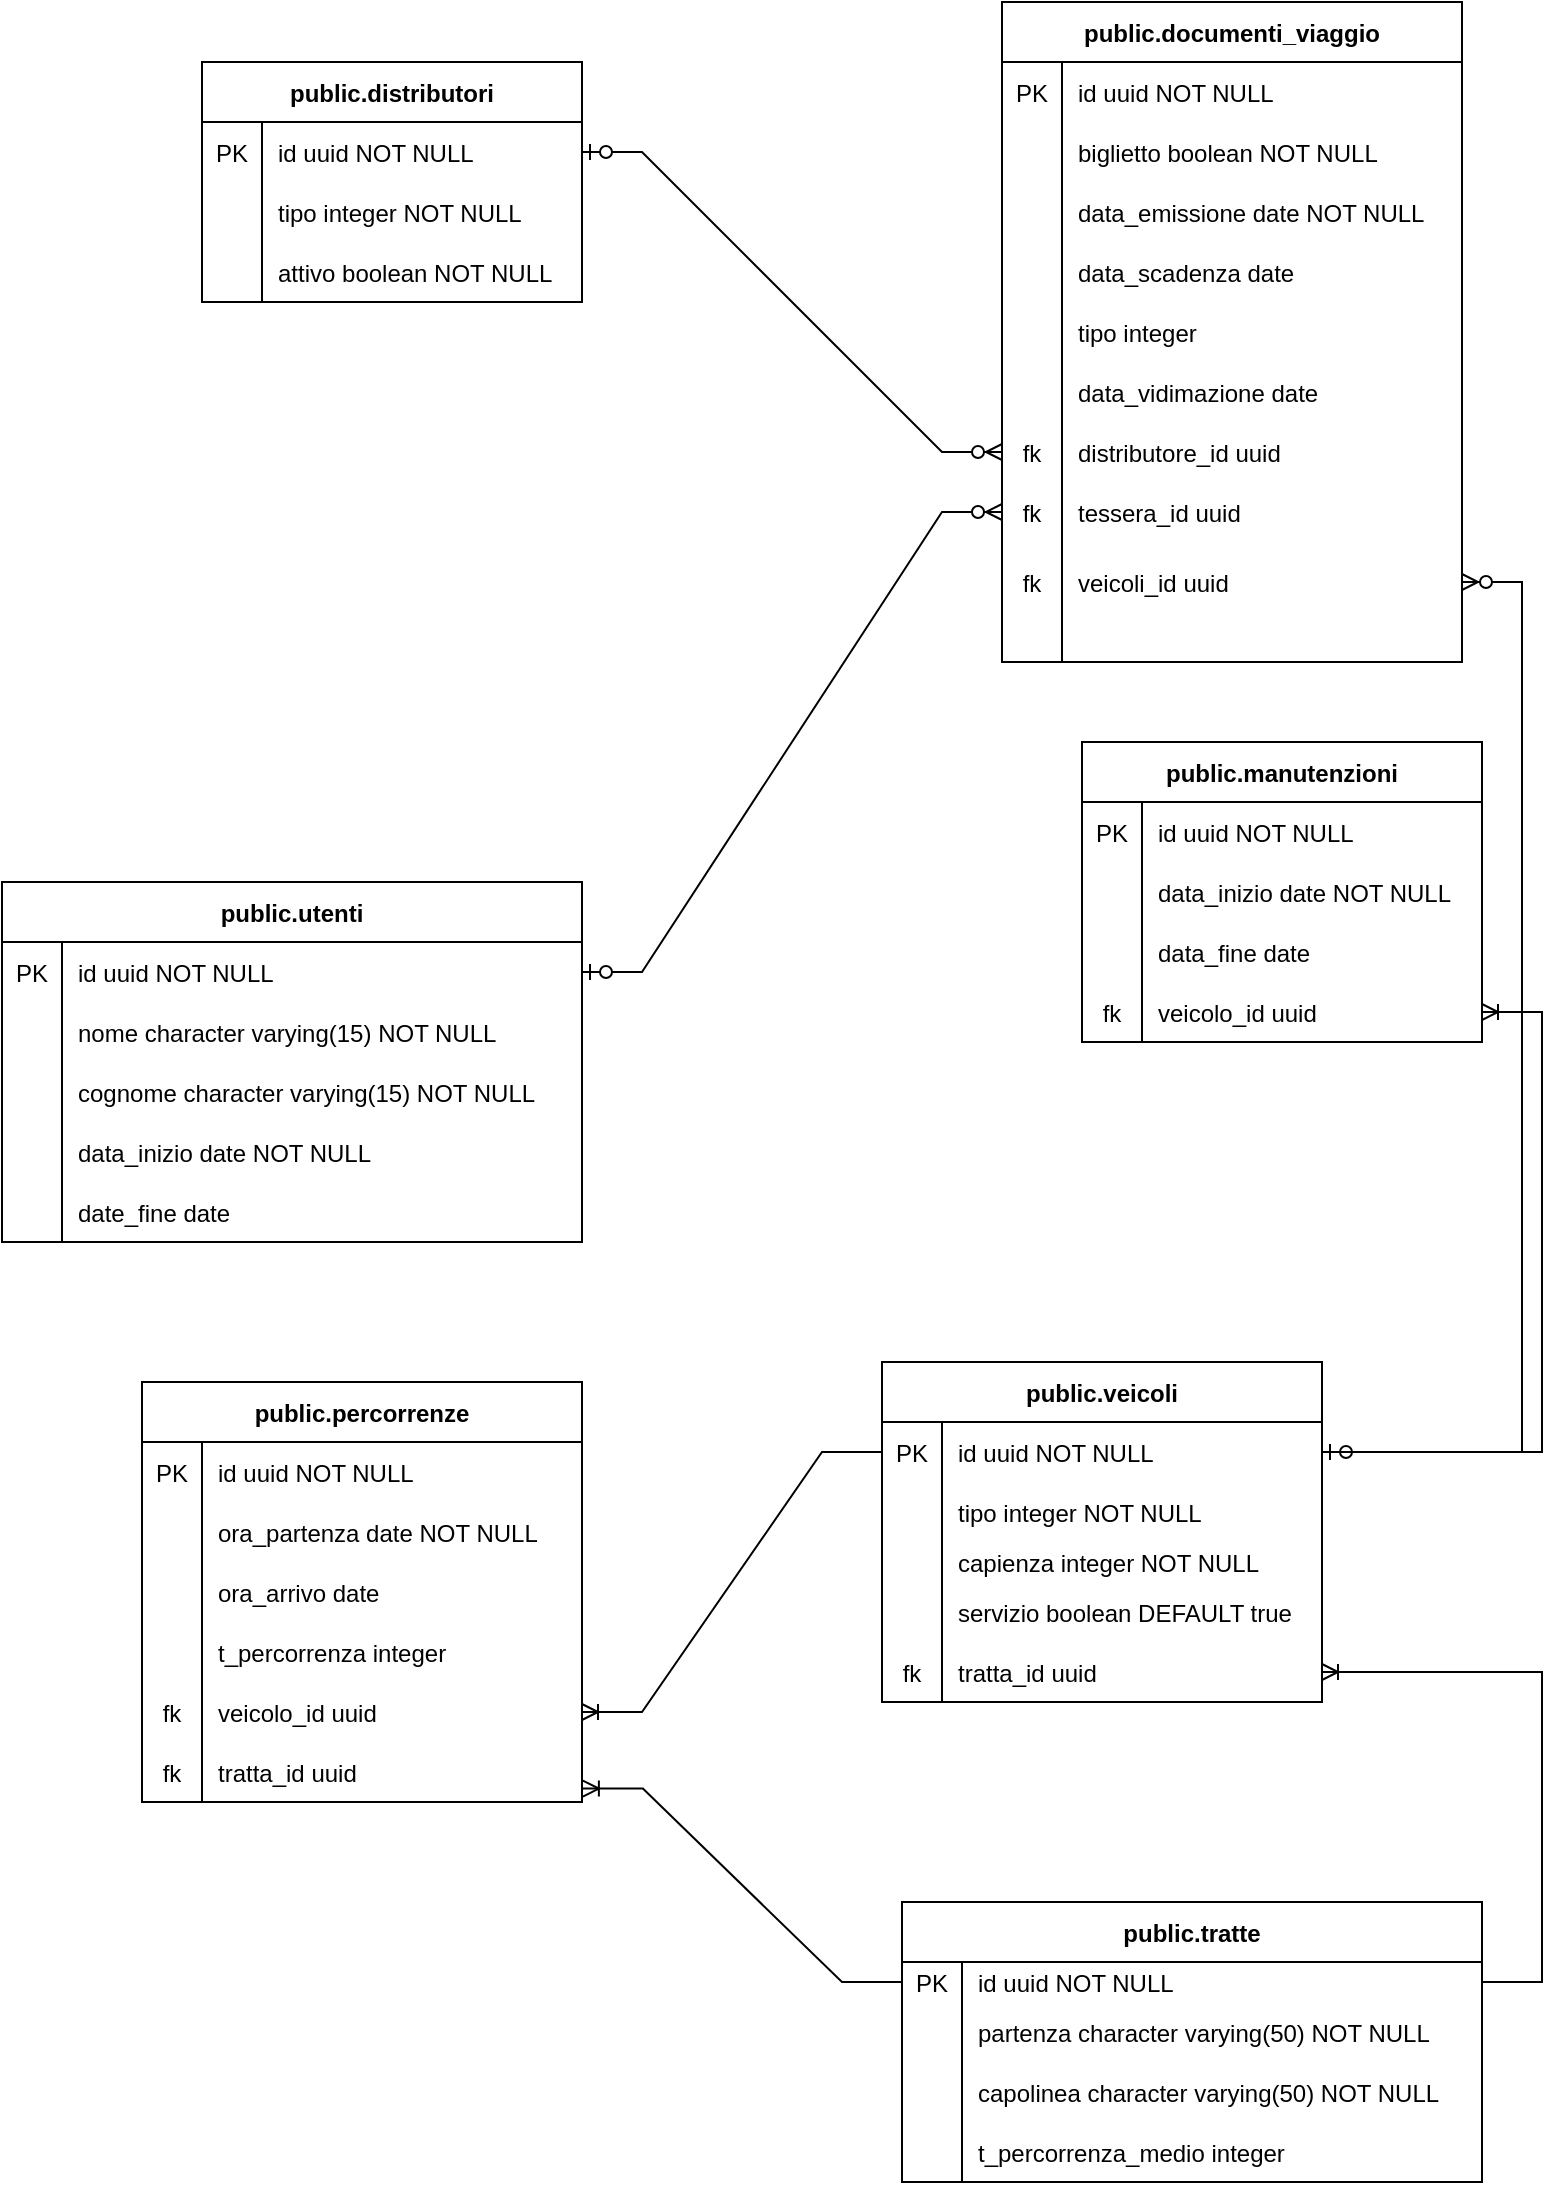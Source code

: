 <mxfile version="21.2.8" type="device">
  <diagram name="Page-1" id="JBYJhnWxyy9aFJ1WZDOu">
    <mxGraphModel dx="2320" dy="863" grid="1" gridSize="10" guides="1" tooltips="1" connect="1" arrows="1" fold="1" page="1" pageScale="1" pageWidth="827" pageHeight="1169" math="0" shadow="0">
      <root>
        <mxCell id="0" />
        <mxCell id="1" parent="0" />
        <mxCell id="Jxn9UHSikNaQUGG8IKJa-1" value="public.distributori" style="shape=table;startSize=30;container=1;collapsible=1;childLayout=tableLayout;fixedRows=1;rowLines=0;fontStyle=1;align=center;resizeLast=1;" parent="1" vertex="1">
          <mxGeometry x="-710" y="50" width="190" height="120" as="geometry" />
        </mxCell>
        <mxCell id="Jxn9UHSikNaQUGG8IKJa-2" value="" style="shape=tableRow;horizontal=0;startSize=0;swimlaneHead=0;swimlaneBody=0;fillColor=none;collapsible=0;dropTarget=0;points=[[0,0.5],[1,0.5]];portConstraint=eastwest;strokeColor=inherit;top=0;left=0;right=0;bottom=0;" parent="Jxn9UHSikNaQUGG8IKJa-1" vertex="1">
          <mxGeometry y="30" width="190" height="30" as="geometry" />
        </mxCell>
        <mxCell id="Jxn9UHSikNaQUGG8IKJa-3" value="PK" style="shape=partialRectangle;overflow=hidden;connectable=0;fillColor=none;strokeColor=inherit;top=0;left=0;bottom=0;right=0;" parent="Jxn9UHSikNaQUGG8IKJa-2" vertex="1">
          <mxGeometry width="30" height="30" as="geometry">
            <mxRectangle width="30" height="30" as="alternateBounds" />
          </mxGeometry>
        </mxCell>
        <mxCell id="Jxn9UHSikNaQUGG8IKJa-4" value="id uuid NOT NULL" style="shape=partialRectangle;overflow=hidden;connectable=0;fillColor=none;align=left;strokeColor=inherit;top=0;left=0;bottom=0;right=0;spacingLeft=6;" parent="Jxn9UHSikNaQUGG8IKJa-2" vertex="1">
          <mxGeometry x="30" width="160" height="30" as="geometry">
            <mxRectangle width="160" height="30" as="alternateBounds" />
          </mxGeometry>
        </mxCell>
        <mxCell id="Jxn9UHSikNaQUGG8IKJa-5" value="" style="shape=tableRow;horizontal=0;startSize=0;swimlaneHead=0;swimlaneBody=0;fillColor=none;collapsible=0;dropTarget=0;points=[[0,0.5],[1,0.5]];portConstraint=eastwest;strokeColor=inherit;top=0;left=0;right=0;bottom=0;" parent="Jxn9UHSikNaQUGG8IKJa-1" vertex="1">
          <mxGeometry y="60" width="190" height="30" as="geometry" />
        </mxCell>
        <mxCell id="Jxn9UHSikNaQUGG8IKJa-6" value="" style="shape=partialRectangle;overflow=hidden;connectable=0;fillColor=none;strokeColor=inherit;top=0;left=0;bottom=0;right=0;" parent="Jxn9UHSikNaQUGG8IKJa-5" vertex="1">
          <mxGeometry width="30" height="30" as="geometry">
            <mxRectangle width="30" height="30" as="alternateBounds" />
          </mxGeometry>
        </mxCell>
        <mxCell id="Jxn9UHSikNaQUGG8IKJa-7" value="tipo integer NOT NULL" style="shape=partialRectangle;overflow=hidden;connectable=0;fillColor=none;align=left;strokeColor=inherit;top=0;left=0;bottom=0;right=0;spacingLeft=6;" parent="Jxn9UHSikNaQUGG8IKJa-5" vertex="1">
          <mxGeometry x="30" width="160" height="30" as="geometry">
            <mxRectangle width="160" height="30" as="alternateBounds" />
          </mxGeometry>
        </mxCell>
        <mxCell id="Jxn9UHSikNaQUGG8IKJa-8" value="" style="shape=tableRow;horizontal=0;startSize=0;swimlaneHead=0;swimlaneBody=0;fillColor=none;collapsible=0;dropTarget=0;points=[[0,0.5],[1,0.5]];portConstraint=eastwest;strokeColor=inherit;top=0;left=0;right=0;bottom=0;" parent="Jxn9UHSikNaQUGG8IKJa-1" vertex="1">
          <mxGeometry y="90" width="190" height="30" as="geometry" />
        </mxCell>
        <mxCell id="Jxn9UHSikNaQUGG8IKJa-9" value="" style="shape=partialRectangle;overflow=hidden;connectable=0;fillColor=none;strokeColor=inherit;top=0;left=0;bottom=0;right=0;" parent="Jxn9UHSikNaQUGG8IKJa-8" vertex="1">
          <mxGeometry width="30" height="30" as="geometry">
            <mxRectangle width="30" height="30" as="alternateBounds" />
          </mxGeometry>
        </mxCell>
        <mxCell id="Jxn9UHSikNaQUGG8IKJa-10" value="attivo boolean NOT NULL" style="shape=partialRectangle;overflow=hidden;connectable=0;fillColor=none;align=left;strokeColor=inherit;top=0;left=0;bottom=0;right=0;spacingLeft=6;" parent="Jxn9UHSikNaQUGG8IKJa-8" vertex="1">
          <mxGeometry x="30" width="160" height="30" as="geometry">
            <mxRectangle width="160" height="30" as="alternateBounds" />
          </mxGeometry>
        </mxCell>
        <mxCell id="Jxn9UHSikNaQUGG8IKJa-11" value="public.documenti_viaggio" style="shape=table;startSize=30;container=1;collapsible=1;childLayout=tableLayout;fixedRows=1;rowLines=0;fontStyle=1;align=center;resizeLast=1;" parent="1" vertex="1">
          <mxGeometry x="-310" y="20" width="230" height="330" as="geometry" />
        </mxCell>
        <mxCell id="Jxn9UHSikNaQUGG8IKJa-12" value="" style="shape=tableRow;horizontal=0;startSize=0;swimlaneHead=0;swimlaneBody=0;fillColor=none;collapsible=0;dropTarget=0;points=[[0,0.5],[1,0.5]];portConstraint=eastwest;strokeColor=inherit;top=0;left=0;right=0;bottom=0;" parent="Jxn9UHSikNaQUGG8IKJa-11" vertex="1">
          <mxGeometry y="30" width="230" height="30" as="geometry" />
        </mxCell>
        <mxCell id="Jxn9UHSikNaQUGG8IKJa-13" value="PK" style="shape=partialRectangle;overflow=hidden;connectable=0;fillColor=none;strokeColor=inherit;top=0;left=0;bottom=0;right=0;" parent="Jxn9UHSikNaQUGG8IKJa-12" vertex="1">
          <mxGeometry width="30" height="30" as="geometry">
            <mxRectangle width="30" height="30" as="alternateBounds" />
          </mxGeometry>
        </mxCell>
        <mxCell id="Jxn9UHSikNaQUGG8IKJa-14" value="id uuid NOT NULL" style="shape=partialRectangle;overflow=hidden;connectable=0;fillColor=none;align=left;strokeColor=inherit;top=0;left=0;bottom=0;right=0;spacingLeft=6;" parent="Jxn9UHSikNaQUGG8IKJa-12" vertex="1">
          <mxGeometry x="30" width="200" height="30" as="geometry">
            <mxRectangle width="200" height="30" as="alternateBounds" />
          </mxGeometry>
        </mxCell>
        <mxCell id="Jxn9UHSikNaQUGG8IKJa-15" value="" style="shape=tableRow;horizontal=0;startSize=0;swimlaneHead=0;swimlaneBody=0;fillColor=none;collapsible=0;dropTarget=0;points=[[0,0.5],[1,0.5]];portConstraint=eastwest;strokeColor=inherit;top=0;left=0;right=0;bottom=0;" parent="Jxn9UHSikNaQUGG8IKJa-11" vertex="1">
          <mxGeometry y="60" width="230" height="30" as="geometry" />
        </mxCell>
        <mxCell id="Jxn9UHSikNaQUGG8IKJa-16" value="" style="shape=partialRectangle;overflow=hidden;connectable=0;fillColor=none;strokeColor=inherit;top=0;left=0;bottom=0;right=0;" parent="Jxn9UHSikNaQUGG8IKJa-15" vertex="1">
          <mxGeometry width="30" height="30" as="geometry">
            <mxRectangle width="30" height="30" as="alternateBounds" />
          </mxGeometry>
        </mxCell>
        <mxCell id="Jxn9UHSikNaQUGG8IKJa-17" value="biglietto boolean NOT NULL" style="shape=partialRectangle;overflow=hidden;connectable=0;fillColor=none;align=left;strokeColor=inherit;top=0;left=0;bottom=0;right=0;spacingLeft=6;" parent="Jxn9UHSikNaQUGG8IKJa-15" vertex="1">
          <mxGeometry x="30" width="200" height="30" as="geometry">
            <mxRectangle width="200" height="30" as="alternateBounds" />
          </mxGeometry>
        </mxCell>
        <mxCell id="Jxn9UHSikNaQUGG8IKJa-18" value="" style="shape=tableRow;horizontal=0;startSize=0;swimlaneHead=0;swimlaneBody=0;fillColor=none;collapsible=0;dropTarget=0;points=[[0,0.5],[1,0.5]];portConstraint=eastwest;strokeColor=inherit;top=0;left=0;right=0;bottom=0;" parent="Jxn9UHSikNaQUGG8IKJa-11" vertex="1">
          <mxGeometry y="90" width="230" height="30" as="geometry" />
        </mxCell>
        <mxCell id="Jxn9UHSikNaQUGG8IKJa-19" value="" style="shape=partialRectangle;overflow=hidden;connectable=0;fillColor=none;strokeColor=inherit;top=0;left=0;bottom=0;right=0;" parent="Jxn9UHSikNaQUGG8IKJa-18" vertex="1">
          <mxGeometry width="30" height="30" as="geometry">
            <mxRectangle width="30" height="30" as="alternateBounds" />
          </mxGeometry>
        </mxCell>
        <mxCell id="Jxn9UHSikNaQUGG8IKJa-20" value="data_emissione date NOT NULL" style="shape=partialRectangle;overflow=hidden;connectable=0;fillColor=none;align=left;strokeColor=inherit;top=0;left=0;bottom=0;right=0;spacingLeft=6;" parent="Jxn9UHSikNaQUGG8IKJa-18" vertex="1">
          <mxGeometry x="30" width="200" height="30" as="geometry">
            <mxRectangle width="200" height="30" as="alternateBounds" />
          </mxGeometry>
        </mxCell>
        <mxCell id="Jxn9UHSikNaQUGG8IKJa-21" value="" style="shape=tableRow;horizontal=0;startSize=0;swimlaneHead=0;swimlaneBody=0;fillColor=none;collapsible=0;dropTarget=0;points=[[0,0.5],[1,0.5]];portConstraint=eastwest;strokeColor=inherit;top=0;left=0;right=0;bottom=0;" parent="Jxn9UHSikNaQUGG8IKJa-11" vertex="1">
          <mxGeometry y="120" width="230" height="30" as="geometry" />
        </mxCell>
        <mxCell id="Jxn9UHSikNaQUGG8IKJa-22" value="" style="shape=partialRectangle;overflow=hidden;connectable=0;fillColor=none;strokeColor=inherit;top=0;left=0;bottom=0;right=0;" parent="Jxn9UHSikNaQUGG8IKJa-21" vertex="1">
          <mxGeometry width="30" height="30" as="geometry">
            <mxRectangle width="30" height="30" as="alternateBounds" />
          </mxGeometry>
        </mxCell>
        <mxCell id="Jxn9UHSikNaQUGG8IKJa-23" value="data_scadenza date" style="shape=partialRectangle;overflow=hidden;connectable=0;fillColor=none;align=left;strokeColor=inherit;top=0;left=0;bottom=0;right=0;spacingLeft=6;" parent="Jxn9UHSikNaQUGG8IKJa-21" vertex="1">
          <mxGeometry x="30" width="200" height="30" as="geometry">
            <mxRectangle width="200" height="30" as="alternateBounds" />
          </mxGeometry>
        </mxCell>
        <mxCell id="Jxn9UHSikNaQUGG8IKJa-24" value="" style="shape=tableRow;horizontal=0;startSize=0;swimlaneHead=0;swimlaneBody=0;fillColor=none;collapsible=0;dropTarget=0;points=[[0,0.5],[1,0.5]];portConstraint=eastwest;strokeColor=inherit;top=0;left=0;right=0;bottom=0;" parent="Jxn9UHSikNaQUGG8IKJa-11" vertex="1">
          <mxGeometry y="150" width="230" height="30" as="geometry" />
        </mxCell>
        <mxCell id="Jxn9UHSikNaQUGG8IKJa-25" value="" style="shape=partialRectangle;overflow=hidden;connectable=0;fillColor=none;strokeColor=inherit;top=0;left=0;bottom=0;right=0;" parent="Jxn9UHSikNaQUGG8IKJa-24" vertex="1">
          <mxGeometry width="30" height="30" as="geometry">
            <mxRectangle width="30" height="30" as="alternateBounds" />
          </mxGeometry>
        </mxCell>
        <mxCell id="Jxn9UHSikNaQUGG8IKJa-26" value="tipo integer" style="shape=partialRectangle;overflow=hidden;connectable=0;fillColor=none;align=left;strokeColor=inherit;top=0;left=0;bottom=0;right=0;spacingLeft=6;" parent="Jxn9UHSikNaQUGG8IKJa-24" vertex="1">
          <mxGeometry x="30" width="200" height="30" as="geometry">
            <mxRectangle width="200" height="30" as="alternateBounds" />
          </mxGeometry>
        </mxCell>
        <mxCell id="Jxn9UHSikNaQUGG8IKJa-27" value="" style="shape=tableRow;horizontal=0;startSize=0;swimlaneHead=0;swimlaneBody=0;fillColor=none;collapsible=0;dropTarget=0;points=[[0,0.5],[1,0.5]];portConstraint=eastwest;strokeColor=inherit;top=0;left=0;right=0;bottom=0;" parent="Jxn9UHSikNaQUGG8IKJa-11" vertex="1">
          <mxGeometry y="180" width="230" height="30" as="geometry" />
        </mxCell>
        <mxCell id="Jxn9UHSikNaQUGG8IKJa-28" value="" style="shape=partialRectangle;overflow=hidden;connectable=0;fillColor=none;strokeColor=inherit;top=0;left=0;bottom=0;right=0;" parent="Jxn9UHSikNaQUGG8IKJa-27" vertex="1">
          <mxGeometry width="30" height="30" as="geometry">
            <mxRectangle width="30" height="30" as="alternateBounds" />
          </mxGeometry>
        </mxCell>
        <mxCell id="Jxn9UHSikNaQUGG8IKJa-29" value="data_vidimazione date" style="shape=partialRectangle;overflow=hidden;connectable=0;fillColor=none;align=left;strokeColor=inherit;top=0;left=0;bottom=0;right=0;spacingLeft=6;" parent="Jxn9UHSikNaQUGG8IKJa-27" vertex="1">
          <mxGeometry x="30" width="200" height="30" as="geometry">
            <mxRectangle width="200" height="30" as="alternateBounds" />
          </mxGeometry>
        </mxCell>
        <mxCell id="Jxn9UHSikNaQUGG8IKJa-30" value="" style="shape=tableRow;horizontal=0;startSize=0;swimlaneHead=0;swimlaneBody=0;fillColor=none;collapsible=0;dropTarget=0;points=[[0,0.5],[1,0.5]];portConstraint=eastwest;strokeColor=inherit;top=0;left=0;right=0;bottom=0;" parent="Jxn9UHSikNaQUGG8IKJa-11" vertex="1">
          <mxGeometry y="210" width="230" height="30" as="geometry" />
        </mxCell>
        <mxCell id="Jxn9UHSikNaQUGG8IKJa-31" value="fk" style="shape=partialRectangle;overflow=hidden;connectable=0;fillColor=none;strokeColor=inherit;top=0;left=0;bottom=0;right=0;" parent="Jxn9UHSikNaQUGG8IKJa-30" vertex="1">
          <mxGeometry width="30" height="30" as="geometry">
            <mxRectangle width="30" height="30" as="alternateBounds" />
          </mxGeometry>
        </mxCell>
        <mxCell id="Jxn9UHSikNaQUGG8IKJa-32" value="distributore_id uuid" style="shape=partialRectangle;overflow=hidden;connectable=0;fillColor=none;align=left;strokeColor=inherit;top=0;left=0;bottom=0;right=0;spacingLeft=6;" parent="Jxn9UHSikNaQUGG8IKJa-30" vertex="1">
          <mxGeometry x="30" width="200" height="30" as="geometry">
            <mxRectangle width="200" height="30" as="alternateBounds" />
          </mxGeometry>
        </mxCell>
        <mxCell id="Jxn9UHSikNaQUGG8IKJa-33" value="" style="shape=tableRow;horizontal=0;startSize=0;swimlaneHead=0;swimlaneBody=0;fillColor=none;collapsible=0;dropTarget=0;points=[[0,0.5],[1,0.5]];portConstraint=eastwest;strokeColor=inherit;top=0;left=0;right=0;bottom=0;" parent="Jxn9UHSikNaQUGG8IKJa-11" vertex="1">
          <mxGeometry y="240" width="230" height="30" as="geometry" />
        </mxCell>
        <mxCell id="Jxn9UHSikNaQUGG8IKJa-34" value="fk" style="shape=partialRectangle;overflow=hidden;connectable=0;fillColor=none;strokeColor=inherit;top=0;left=0;bottom=0;right=0;" parent="Jxn9UHSikNaQUGG8IKJa-33" vertex="1">
          <mxGeometry width="30" height="30" as="geometry">
            <mxRectangle width="30" height="30" as="alternateBounds" />
          </mxGeometry>
        </mxCell>
        <mxCell id="Jxn9UHSikNaQUGG8IKJa-35" value="tessera_id uuid" style="shape=partialRectangle;overflow=hidden;connectable=0;fillColor=none;align=left;strokeColor=inherit;top=0;left=0;bottom=0;right=0;spacingLeft=6;" parent="Jxn9UHSikNaQUGG8IKJa-33" vertex="1">
          <mxGeometry x="30" width="200" height="30" as="geometry">
            <mxRectangle width="200" height="30" as="alternateBounds" />
          </mxGeometry>
        </mxCell>
        <mxCell id="ahz2b24PN76qWmU0A88M-2" value="" style="shape=tableRow;horizontal=0;startSize=0;swimlaneHead=0;swimlaneBody=0;fillColor=none;collapsible=0;dropTarget=0;points=[[0,0.5],[1,0.5]];portConstraint=eastwest;strokeColor=inherit;top=0;left=0;right=0;bottom=0;" parent="Jxn9UHSikNaQUGG8IKJa-11" vertex="1">
          <mxGeometry y="270" width="230" height="40" as="geometry" />
        </mxCell>
        <mxCell id="ahz2b24PN76qWmU0A88M-3" value="fk" style="shape=partialRectangle;overflow=hidden;connectable=0;fillColor=none;strokeColor=inherit;top=0;left=0;bottom=0;right=0;" parent="ahz2b24PN76qWmU0A88M-2" vertex="1">
          <mxGeometry width="30" height="40" as="geometry">
            <mxRectangle width="30" height="40" as="alternateBounds" />
          </mxGeometry>
        </mxCell>
        <mxCell id="ahz2b24PN76qWmU0A88M-4" value="veicoli_id uuid" style="shape=partialRectangle;overflow=hidden;connectable=0;fillColor=none;align=left;strokeColor=inherit;top=0;left=0;bottom=0;right=0;spacingLeft=6;" parent="ahz2b24PN76qWmU0A88M-2" vertex="1">
          <mxGeometry x="30" width="200" height="40" as="geometry">
            <mxRectangle width="200" height="40" as="alternateBounds" />
          </mxGeometry>
        </mxCell>
        <mxCell id="Jxn9UHSikNaQUGG8IKJa-36" value="" style="shape=tableRow;horizontal=0;startSize=0;swimlaneHead=0;swimlaneBody=0;fillColor=none;collapsible=0;dropTarget=0;points=[[0,0.5],[1,0.5]];portConstraint=eastwest;strokeColor=inherit;top=0;left=0;right=0;bottom=0;" parent="Jxn9UHSikNaQUGG8IKJa-11" vertex="1">
          <mxGeometry y="310" width="230" height="20" as="geometry" />
        </mxCell>
        <mxCell id="Jxn9UHSikNaQUGG8IKJa-37" value="" style="shape=partialRectangle;overflow=hidden;connectable=0;fillColor=none;strokeColor=inherit;top=0;left=0;bottom=0;right=0;" parent="Jxn9UHSikNaQUGG8IKJa-36" vertex="1">
          <mxGeometry width="30" height="20" as="geometry">
            <mxRectangle width="30" height="20" as="alternateBounds" />
          </mxGeometry>
        </mxCell>
        <mxCell id="Jxn9UHSikNaQUGG8IKJa-38" value="" style="shape=partialRectangle;overflow=hidden;connectable=0;fillColor=none;align=left;strokeColor=inherit;top=0;left=0;bottom=0;right=0;spacingLeft=6;" parent="Jxn9UHSikNaQUGG8IKJa-36" vertex="1">
          <mxGeometry x="30" width="200" height="20" as="geometry">
            <mxRectangle width="200" height="20" as="alternateBounds" />
          </mxGeometry>
        </mxCell>
        <mxCell id="Jxn9UHSikNaQUGG8IKJa-39" value="public.manutenzioni" style="shape=table;startSize=30;container=1;collapsible=1;childLayout=tableLayout;fixedRows=1;rowLines=0;fontStyle=1;align=center;resizeLast=1;" parent="1" vertex="1">
          <mxGeometry x="-270" y="390" width="200" height="150" as="geometry" />
        </mxCell>
        <mxCell id="Jxn9UHSikNaQUGG8IKJa-40" value="" style="shape=tableRow;horizontal=0;startSize=0;swimlaneHead=0;swimlaneBody=0;fillColor=none;collapsible=0;dropTarget=0;points=[[0,0.5],[1,0.5]];portConstraint=eastwest;strokeColor=inherit;top=0;left=0;right=0;bottom=0;" parent="Jxn9UHSikNaQUGG8IKJa-39" vertex="1">
          <mxGeometry y="30" width="200" height="30" as="geometry" />
        </mxCell>
        <mxCell id="Jxn9UHSikNaQUGG8IKJa-41" value="PK" style="shape=partialRectangle;overflow=hidden;connectable=0;fillColor=none;strokeColor=inherit;top=0;left=0;bottom=0;right=0;" parent="Jxn9UHSikNaQUGG8IKJa-40" vertex="1">
          <mxGeometry width="30" height="30" as="geometry">
            <mxRectangle width="30" height="30" as="alternateBounds" />
          </mxGeometry>
        </mxCell>
        <mxCell id="Jxn9UHSikNaQUGG8IKJa-42" value="id uuid NOT NULL" style="shape=partialRectangle;overflow=hidden;connectable=0;fillColor=none;align=left;strokeColor=inherit;top=0;left=0;bottom=0;right=0;spacingLeft=6;" parent="Jxn9UHSikNaQUGG8IKJa-40" vertex="1">
          <mxGeometry x="30" width="170" height="30" as="geometry">
            <mxRectangle width="170" height="30" as="alternateBounds" />
          </mxGeometry>
        </mxCell>
        <mxCell id="Jxn9UHSikNaQUGG8IKJa-43" value="" style="shape=tableRow;horizontal=0;startSize=0;swimlaneHead=0;swimlaneBody=0;fillColor=none;collapsible=0;dropTarget=0;points=[[0,0.5],[1,0.5]];portConstraint=eastwest;strokeColor=inherit;top=0;left=0;right=0;bottom=0;" parent="Jxn9UHSikNaQUGG8IKJa-39" vertex="1">
          <mxGeometry y="60" width="200" height="30" as="geometry" />
        </mxCell>
        <mxCell id="Jxn9UHSikNaQUGG8IKJa-44" value="" style="shape=partialRectangle;overflow=hidden;connectable=0;fillColor=none;strokeColor=inherit;top=0;left=0;bottom=0;right=0;" parent="Jxn9UHSikNaQUGG8IKJa-43" vertex="1">
          <mxGeometry width="30" height="30" as="geometry">
            <mxRectangle width="30" height="30" as="alternateBounds" />
          </mxGeometry>
        </mxCell>
        <mxCell id="Jxn9UHSikNaQUGG8IKJa-45" value="data_inizio date NOT NULL" style="shape=partialRectangle;overflow=hidden;connectable=0;fillColor=none;align=left;strokeColor=inherit;top=0;left=0;bottom=0;right=0;spacingLeft=6;" parent="Jxn9UHSikNaQUGG8IKJa-43" vertex="1">
          <mxGeometry x="30" width="170" height="30" as="geometry">
            <mxRectangle width="170" height="30" as="alternateBounds" />
          </mxGeometry>
        </mxCell>
        <mxCell id="Jxn9UHSikNaQUGG8IKJa-46" value="" style="shape=tableRow;horizontal=0;startSize=0;swimlaneHead=0;swimlaneBody=0;fillColor=none;collapsible=0;dropTarget=0;points=[[0,0.5],[1,0.5]];portConstraint=eastwest;strokeColor=inherit;top=0;left=0;right=0;bottom=0;" parent="Jxn9UHSikNaQUGG8IKJa-39" vertex="1">
          <mxGeometry y="90" width="200" height="30" as="geometry" />
        </mxCell>
        <mxCell id="Jxn9UHSikNaQUGG8IKJa-47" value="" style="shape=partialRectangle;overflow=hidden;connectable=0;fillColor=none;strokeColor=inherit;top=0;left=0;bottom=0;right=0;" parent="Jxn9UHSikNaQUGG8IKJa-46" vertex="1">
          <mxGeometry width="30" height="30" as="geometry">
            <mxRectangle width="30" height="30" as="alternateBounds" />
          </mxGeometry>
        </mxCell>
        <mxCell id="Jxn9UHSikNaQUGG8IKJa-48" value="data_fine date" style="shape=partialRectangle;overflow=hidden;connectable=0;fillColor=none;align=left;strokeColor=inherit;top=0;left=0;bottom=0;right=0;spacingLeft=6;" parent="Jxn9UHSikNaQUGG8IKJa-46" vertex="1">
          <mxGeometry x="30" width="170" height="30" as="geometry">
            <mxRectangle width="170" height="30" as="alternateBounds" />
          </mxGeometry>
        </mxCell>
        <mxCell id="Jxn9UHSikNaQUGG8IKJa-49" value="" style="shape=tableRow;horizontal=0;startSize=0;swimlaneHead=0;swimlaneBody=0;fillColor=none;collapsible=0;dropTarget=0;points=[[0,0.5],[1,0.5]];portConstraint=eastwest;strokeColor=inherit;top=0;left=0;right=0;bottom=0;" parent="Jxn9UHSikNaQUGG8IKJa-39" vertex="1">
          <mxGeometry y="120" width="200" height="30" as="geometry" />
        </mxCell>
        <mxCell id="Jxn9UHSikNaQUGG8IKJa-50" value="fk" style="shape=partialRectangle;overflow=hidden;connectable=0;fillColor=none;strokeColor=inherit;top=0;left=0;bottom=0;right=0;" parent="Jxn9UHSikNaQUGG8IKJa-49" vertex="1">
          <mxGeometry width="30" height="30" as="geometry">
            <mxRectangle width="30" height="30" as="alternateBounds" />
          </mxGeometry>
        </mxCell>
        <mxCell id="Jxn9UHSikNaQUGG8IKJa-51" value="veicolo_id uuid" style="shape=partialRectangle;overflow=hidden;connectable=0;fillColor=none;align=left;strokeColor=inherit;top=0;left=0;bottom=0;right=0;spacingLeft=6;" parent="Jxn9UHSikNaQUGG8IKJa-49" vertex="1">
          <mxGeometry x="30" width="170" height="30" as="geometry">
            <mxRectangle width="170" height="30" as="alternateBounds" />
          </mxGeometry>
        </mxCell>
        <mxCell id="Jxn9UHSikNaQUGG8IKJa-52" value="public.percorrenze" style="shape=table;startSize=30;container=1;collapsible=1;childLayout=tableLayout;fixedRows=1;rowLines=0;fontStyle=1;align=center;resizeLast=1;" parent="1" vertex="1">
          <mxGeometry x="-740" y="710" width="220" height="210" as="geometry" />
        </mxCell>
        <mxCell id="Jxn9UHSikNaQUGG8IKJa-53" value="" style="shape=tableRow;horizontal=0;startSize=0;swimlaneHead=0;swimlaneBody=0;fillColor=none;collapsible=0;dropTarget=0;points=[[0,0.5],[1,0.5]];portConstraint=eastwest;strokeColor=inherit;top=0;left=0;right=0;bottom=0;" parent="Jxn9UHSikNaQUGG8IKJa-52" vertex="1">
          <mxGeometry y="30" width="220" height="30" as="geometry" />
        </mxCell>
        <mxCell id="Jxn9UHSikNaQUGG8IKJa-54" value="PK" style="shape=partialRectangle;overflow=hidden;connectable=0;fillColor=none;strokeColor=inherit;top=0;left=0;bottom=0;right=0;" parent="Jxn9UHSikNaQUGG8IKJa-53" vertex="1">
          <mxGeometry width="30" height="30" as="geometry">
            <mxRectangle width="30" height="30" as="alternateBounds" />
          </mxGeometry>
        </mxCell>
        <mxCell id="Jxn9UHSikNaQUGG8IKJa-55" value="id uuid NOT NULL" style="shape=partialRectangle;overflow=hidden;connectable=0;fillColor=none;align=left;strokeColor=inherit;top=0;left=0;bottom=0;right=0;spacingLeft=6;" parent="Jxn9UHSikNaQUGG8IKJa-53" vertex="1">
          <mxGeometry x="30" width="190" height="30" as="geometry">
            <mxRectangle width="190" height="30" as="alternateBounds" />
          </mxGeometry>
        </mxCell>
        <mxCell id="Jxn9UHSikNaQUGG8IKJa-56" value="" style="shape=tableRow;horizontal=0;startSize=0;swimlaneHead=0;swimlaneBody=0;fillColor=none;collapsible=0;dropTarget=0;points=[[0,0.5],[1,0.5]];portConstraint=eastwest;strokeColor=inherit;top=0;left=0;right=0;bottom=0;" parent="Jxn9UHSikNaQUGG8IKJa-52" vertex="1">
          <mxGeometry y="60" width="220" height="30" as="geometry" />
        </mxCell>
        <mxCell id="Jxn9UHSikNaQUGG8IKJa-57" value="" style="shape=partialRectangle;overflow=hidden;connectable=0;fillColor=none;strokeColor=inherit;top=0;left=0;bottom=0;right=0;" parent="Jxn9UHSikNaQUGG8IKJa-56" vertex="1">
          <mxGeometry width="30" height="30" as="geometry">
            <mxRectangle width="30" height="30" as="alternateBounds" />
          </mxGeometry>
        </mxCell>
        <mxCell id="Jxn9UHSikNaQUGG8IKJa-58" value="ora_partenza date NOT NULL" style="shape=partialRectangle;overflow=hidden;connectable=0;fillColor=none;align=left;strokeColor=inherit;top=0;left=0;bottom=0;right=0;spacingLeft=6;" parent="Jxn9UHSikNaQUGG8IKJa-56" vertex="1">
          <mxGeometry x="30" width="190" height="30" as="geometry">
            <mxRectangle width="190" height="30" as="alternateBounds" />
          </mxGeometry>
        </mxCell>
        <mxCell id="Jxn9UHSikNaQUGG8IKJa-59" value="" style="shape=tableRow;horizontal=0;startSize=0;swimlaneHead=0;swimlaneBody=0;fillColor=none;collapsible=0;dropTarget=0;points=[[0,0.5],[1,0.5]];portConstraint=eastwest;strokeColor=inherit;top=0;left=0;right=0;bottom=0;" parent="Jxn9UHSikNaQUGG8IKJa-52" vertex="1">
          <mxGeometry y="90" width="220" height="30" as="geometry" />
        </mxCell>
        <mxCell id="Jxn9UHSikNaQUGG8IKJa-60" value="" style="shape=partialRectangle;overflow=hidden;connectable=0;fillColor=none;strokeColor=inherit;top=0;left=0;bottom=0;right=0;" parent="Jxn9UHSikNaQUGG8IKJa-59" vertex="1">
          <mxGeometry width="30" height="30" as="geometry">
            <mxRectangle width="30" height="30" as="alternateBounds" />
          </mxGeometry>
        </mxCell>
        <mxCell id="Jxn9UHSikNaQUGG8IKJa-61" value="ora_arrivo date" style="shape=partialRectangle;overflow=hidden;connectable=0;fillColor=none;align=left;strokeColor=inherit;top=0;left=0;bottom=0;right=0;spacingLeft=6;" parent="Jxn9UHSikNaQUGG8IKJa-59" vertex="1">
          <mxGeometry x="30" width="190" height="30" as="geometry">
            <mxRectangle width="190" height="30" as="alternateBounds" />
          </mxGeometry>
        </mxCell>
        <mxCell id="Jxn9UHSikNaQUGG8IKJa-62" value="" style="shape=tableRow;horizontal=0;startSize=0;swimlaneHead=0;swimlaneBody=0;fillColor=none;collapsible=0;dropTarget=0;points=[[0,0.5],[1,0.5]];portConstraint=eastwest;strokeColor=inherit;top=0;left=0;right=0;bottom=0;" parent="Jxn9UHSikNaQUGG8IKJa-52" vertex="1">
          <mxGeometry y="120" width="220" height="30" as="geometry" />
        </mxCell>
        <mxCell id="Jxn9UHSikNaQUGG8IKJa-63" value="" style="shape=partialRectangle;overflow=hidden;connectable=0;fillColor=none;strokeColor=inherit;top=0;left=0;bottom=0;right=0;" parent="Jxn9UHSikNaQUGG8IKJa-62" vertex="1">
          <mxGeometry width="30" height="30" as="geometry">
            <mxRectangle width="30" height="30" as="alternateBounds" />
          </mxGeometry>
        </mxCell>
        <mxCell id="Jxn9UHSikNaQUGG8IKJa-64" value="t_percorrenza integer" style="shape=partialRectangle;overflow=hidden;connectable=0;fillColor=none;align=left;strokeColor=inherit;top=0;left=0;bottom=0;right=0;spacingLeft=6;" parent="Jxn9UHSikNaQUGG8IKJa-62" vertex="1">
          <mxGeometry x="30" width="190" height="30" as="geometry">
            <mxRectangle width="190" height="30" as="alternateBounds" />
          </mxGeometry>
        </mxCell>
        <mxCell id="Jxn9UHSikNaQUGG8IKJa-65" value="" style="shape=tableRow;horizontal=0;startSize=0;swimlaneHead=0;swimlaneBody=0;fillColor=none;collapsible=0;dropTarget=0;points=[[0,0.5],[1,0.5]];portConstraint=eastwest;strokeColor=inherit;top=0;left=0;right=0;bottom=0;" parent="Jxn9UHSikNaQUGG8IKJa-52" vertex="1">
          <mxGeometry y="150" width="220" height="30" as="geometry" />
        </mxCell>
        <mxCell id="Jxn9UHSikNaQUGG8IKJa-66" value="fk" style="shape=partialRectangle;overflow=hidden;connectable=0;fillColor=none;strokeColor=inherit;top=0;left=0;bottom=0;right=0;" parent="Jxn9UHSikNaQUGG8IKJa-65" vertex="1">
          <mxGeometry width="30" height="30" as="geometry">
            <mxRectangle width="30" height="30" as="alternateBounds" />
          </mxGeometry>
        </mxCell>
        <mxCell id="Jxn9UHSikNaQUGG8IKJa-67" value="veicolo_id uuid" style="shape=partialRectangle;overflow=hidden;connectable=0;fillColor=none;align=left;strokeColor=inherit;top=0;left=0;bottom=0;right=0;spacingLeft=6;" parent="Jxn9UHSikNaQUGG8IKJa-65" vertex="1">
          <mxGeometry x="30" width="190" height="30" as="geometry">
            <mxRectangle width="190" height="30" as="alternateBounds" />
          </mxGeometry>
        </mxCell>
        <mxCell id="Jxn9UHSikNaQUGG8IKJa-68" value="" style="shape=tableRow;horizontal=0;startSize=0;swimlaneHead=0;swimlaneBody=0;fillColor=none;collapsible=0;dropTarget=0;points=[[0,0.5],[1,0.5]];portConstraint=eastwest;strokeColor=inherit;top=0;left=0;right=0;bottom=0;" parent="Jxn9UHSikNaQUGG8IKJa-52" vertex="1">
          <mxGeometry y="180" width="220" height="30" as="geometry" />
        </mxCell>
        <mxCell id="Jxn9UHSikNaQUGG8IKJa-69" value="fk" style="shape=partialRectangle;overflow=hidden;connectable=0;fillColor=none;strokeColor=inherit;top=0;left=0;bottom=0;right=0;" parent="Jxn9UHSikNaQUGG8IKJa-68" vertex="1">
          <mxGeometry width="30" height="30" as="geometry">
            <mxRectangle width="30" height="30" as="alternateBounds" />
          </mxGeometry>
        </mxCell>
        <mxCell id="Jxn9UHSikNaQUGG8IKJa-70" value="tratta_id uuid" style="shape=partialRectangle;overflow=hidden;connectable=0;fillColor=none;align=left;strokeColor=inherit;top=0;left=0;bottom=0;right=0;spacingLeft=6;" parent="Jxn9UHSikNaQUGG8IKJa-68" vertex="1">
          <mxGeometry x="30" width="190" height="30" as="geometry">
            <mxRectangle width="190" height="30" as="alternateBounds" />
          </mxGeometry>
        </mxCell>
        <mxCell id="Jxn9UHSikNaQUGG8IKJa-71" value="public.tratte" style="shape=table;startSize=30;container=1;collapsible=1;childLayout=tableLayout;fixedRows=1;rowLines=0;fontStyle=1;align=center;resizeLast=1;" parent="1" vertex="1">
          <mxGeometry x="-360" y="970" width="290" height="140" as="geometry" />
        </mxCell>
        <mxCell id="Jxn9UHSikNaQUGG8IKJa-72" value="" style="shape=tableRow;horizontal=0;startSize=0;swimlaneHead=0;swimlaneBody=0;fillColor=none;collapsible=0;dropTarget=0;points=[[0,0.5],[1,0.5]];portConstraint=eastwest;strokeColor=inherit;top=0;left=0;right=0;bottom=0;" parent="Jxn9UHSikNaQUGG8IKJa-71" vertex="1">
          <mxGeometry y="30" width="290" height="20" as="geometry" />
        </mxCell>
        <mxCell id="Jxn9UHSikNaQUGG8IKJa-73" value="PK" style="shape=partialRectangle;overflow=hidden;connectable=0;fillColor=none;strokeColor=inherit;top=0;left=0;bottom=0;right=0;" parent="Jxn9UHSikNaQUGG8IKJa-72" vertex="1">
          <mxGeometry width="30" height="20" as="geometry">
            <mxRectangle width="30" height="20" as="alternateBounds" />
          </mxGeometry>
        </mxCell>
        <mxCell id="Jxn9UHSikNaQUGG8IKJa-74" value="id uuid NOT NULL" style="shape=partialRectangle;overflow=hidden;connectable=0;fillColor=none;align=left;strokeColor=inherit;top=0;left=0;bottom=0;right=0;spacingLeft=6;" parent="Jxn9UHSikNaQUGG8IKJa-72" vertex="1">
          <mxGeometry x="30" width="260" height="20" as="geometry">
            <mxRectangle width="260" height="20" as="alternateBounds" />
          </mxGeometry>
        </mxCell>
        <mxCell id="Jxn9UHSikNaQUGG8IKJa-75" value="" style="shape=tableRow;horizontal=0;startSize=0;swimlaneHead=0;swimlaneBody=0;fillColor=none;collapsible=0;dropTarget=0;points=[[0,0.5],[1,0.5]];portConstraint=eastwest;strokeColor=inherit;top=0;left=0;right=0;bottom=0;" parent="Jxn9UHSikNaQUGG8IKJa-71" vertex="1">
          <mxGeometry y="50" width="290" height="30" as="geometry" />
        </mxCell>
        <mxCell id="Jxn9UHSikNaQUGG8IKJa-76" value="" style="shape=partialRectangle;overflow=hidden;connectable=0;fillColor=none;strokeColor=inherit;top=0;left=0;bottom=0;right=0;" parent="Jxn9UHSikNaQUGG8IKJa-75" vertex="1">
          <mxGeometry width="30" height="30" as="geometry">
            <mxRectangle width="30" height="30" as="alternateBounds" />
          </mxGeometry>
        </mxCell>
        <mxCell id="Jxn9UHSikNaQUGG8IKJa-77" value="partenza character varying(50) NOT NULL" style="shape=partialRectangle;overflow=hidden;connectable=0;fillColor=none;align=left;strokeColor=inherit;top=0;left=0;bottom=0;right=0;spacingLeft=6;" parent="Jxn9UHSikNaQUGG8IKJa-75" vertex="1">
          <mxGeometry x="30" width="260" height="30" as="geometry">
            <mxRectangle width="260" height="30" as="alternateBounds" />
          </mxGeometry>
        </mxCell>
        <mxCell id="Jxn9UHSikNaQUGG8IKJa-78" value="" style="shape=tableRow;horizontal=0;startSize=0;swimlaneHead=0;swimlaneBody=0;fillColor=none;collapsible=0;dropTarget=0;points=[[0,0.5],[1,0.5]];portConstraint=eastwest;strokeColor=inherit;top=0;left=0;right=0;bottom=0;" parent="Jxn9UHSikNaQUGG8IKJa-71" vertex="1">
          <mxGeometry y="80" width="290" height="30" as="geometry" />
        </mxCell>
        <mxCell id="Jxn9UHSikNaQUGG8IKJa-79" value="" style="shape=partialRectangle;overflow=hidden;connectable=0;fillColor=none;strokeColor=inherit;top=0;left=0;bottom=0;right=0;" parent="Jxn9UHSikNaQUGG8IKJa-78" vertex="1">
          <mxGeometry width="30" height="30" as="geometry">
            <mxRectangle width="30" height="30" as="alternateBounds" />
          </mxGeometry>
        </mxCell>
        <mxCell id="Jxn9UHSikNaQUGG8IKJa-80" value="capolinea character varying(50) NOT NULL" style="shape=partialRectangle;overflow=hidden;connectable=0;fillColor=none;align=left;strokeColor=inherit;top=0;left=0;bottom=0;right=0;spacingLeft=6;" parent="Jxn9UHSikNaQUGG8IKJa-78" vertex="1">
          <mxGeometry x="30" width="260" height="30" as="geometry">
            <mxRectangle width="260" height="30" as="alternateBounds" />
          </mxGeometry>
        </mxCell>
        <mxCell id="Jxn9UHSikNaQUGG8IKJa-81" value="" style="shape=tableRow;horizontal=0;startSize=0;swimlaneHead=0;swimlaneBody=0;fillColor=none;collapsible=0;dropTarget=0;points=[[0,0.5],[1,0.5]];portConstraint=eastwest;strokeColor=inherit;top=0;left=0;right=0;bottom=0;" parent="Jxn9UHSikNaQUGG8IKJa-71" vertex="1">
          <mxGeometry y="110" width="290" height="30" as="geometry" />
        </mxCell>
        <mxCell id="Jxn9UHSikNaQUGG8IKJa-82" value="" style="shape=partialRectangle;overflow=hidden;connectable=0;fillColor=none;strokeColor=inherit;top=0;left=0;bottom=0;right=0;" parent="Jxn9UHSikNaQUGG8IKJa-81" vertex="1">
          <mxGeometry width="30" height="30" as="geometry">
            <mxRectangle width="30" height="30" as="alternateBounds" />
          </mxGeometry>
        </mxCell>
        <mxCell id="Jxn9UHSikNaQUGG8IKJa-83" value="t_percorrenza_medio integer" style="shape=partialRectangle;overflow=hidden;connectable=0;fillColor=none;align=left;strokeColor=inherit;top=0;left=0;bottom=0;right=0;spacingLeft=6;" parent="Jxn9UHSikNaQUGG8IKJa-81" vertex="1">
          <mxGeometry x="30" width="260" height="30" as="geometry">
            <mxRectangle width="260" height="30" as="alternateBounds" />
          </mxGeometry>
        </mxCell>
        <mxCell id="Jxn9UHSikNaQUGG8IKJa-84" value="public.utenti" style="shape=table;startSize=30;container=1;collapsible=1;childLayout=tableLayout;fixedRows=1;rowLines=0;fontStyle=1;align=center;resizeLast=1;" parent="1" vertex="1">
          <mxGeometry x="-810" y="460" width="290" height="180" as="geometry" />
        </mxCell>
        <mxCell id="Jxn9UHSikNaQUGG8IKJa-85" value="" style="shape=tableRow;horizontal=0;startSize=0;swimlaneHead=0;swimlaneBody=0;fillColor=none;collapsible=0;dropTarget=0;points=[[0,0.5],[1,0.5]];portConstraint=eastwest;strokeColor=inherit;top=0;left=0;right=0;bottom=0;" parent="Jxn9UHSikNaQUGG8IKJa-84" vertex="1">
          <mxGeometry y="30" width="290" height="30" as="geometry" />
        </mxCell>
        <mxCell id="Jxn9UHSikNaQUGG8IKJa-86" value="PK" style="shape=partialRectangle;overflow=hidden;connectable=0;fillColor=none;strokeColor=inherit;top=0;left=0;bottom=0;right=0;" parent="Jxn9UHSikNaQUGG8IKJa-85" vertex="1">
          <mxGeometry width="30" height="30" as="geometry">
            <mxRectangle width="30" height="30" as="alternateBounds" />
          </mxGeometry>
        </mxCell>
        <mxCell id="Jxn9UHSikNaQUGG8IKJa-87" value="id uuid NOT NULL" style="shape=partialRectangle;overflow=hidden;connectable=0;fillColor=none;align=left;strokeColor=inherit;top=0;left=0;bottom=0;right=0;spacingLeft=6;" parent="Jxn9UHSikNaQUGG8IKJa-85" vertex="1">
          <mxGeometry x="30" width="260" height="30" as="geometry">
            <mxRectangle width="260" height="30" as="alternateBounds" />
          </mxGeometry>
        </mxCell>
        <mxCell id="Jxn9UHSikNaQUGG8IKJa-88" value="" style="shape=tableRow;horizontal=0;startSize=0;swimlaneHead=0;swimlaneBody=0;fillColor=none;collapsible=0;dropTarget=0;points=[[0,0.5],[1,0.5]];portConstraint=eastwest;strokeColor=inherit;top=0;left=0;right=0;bottom=0;" parent="Jxn9UHSikNaQUGG8IKJa-84" vertex="1">
          <mxGeometry y="60" width="290" height="30" as="geometry" />
        </mxCell>
        <mxCell id="Jxn9UHSikNaQUGG8IKJa-89" value="" style="shape=partialRectangle;overflow=hidden;connectable=0;fillColor=none;strokeColor=inherit;top=0;left=0;bottom=0;right=0;" parent="Jxn9UHSikNaQUGG8IKJa-88" vertex="1">
          <mxGeometry width="30" height="30" as="geometry">
            <mxRectangle width="30" height="30" as="alternateBounds" />
          </mxGeometry>
        </mxCell>
        <mxCell id="Jxn9UHSikNaQUGG8IKJa-90" value="nome character varying(15) NOT NULL" style="shape=partialRectangle;overflow=hidden;connectable=0;fillColor=none;align=left;strokeColor=inherit;top=0;left=0;bottom=0;right=0;spacingLeft=6;" parent="Jxn9UHSikNaQUGG8IKJa-88" vertex="1">
          <mxGeometry x="30" width="260" height="30" as="geometry">
            <mxRectangle width="260" height="30" as="alternateBounds" />
          </mxGeometry>
        </mxCell>
        <mxCell id="Jxn9UHSikNaQUGG8IKJa-91" value="" style="shape=tableRow;horizontal=0;startSize=0;swimlaneHead=0;swimlaneBody=0;fillColor=none;collapsible=0;dropTarget=0;points=[[0,0.5],[1,0.5]];portConstraint=eastwest;strokeColor=inherit;top=0;left=0;right=0;bottom=0;" parent="Jxn9UHSikNaQUGG8IKJa-84" vertex="1">
          <mxGeometry y="90" width="290" height="30" as="geometry" />
        </mxCell>
        <mxCell id="Jxn9UHSikNaQUGG8IKJa-92" value="" style="shape=partialRectangle;overflow=hidden;connectable=0;fillColor=none;strokeColor=inherit;top=0;left=0;bottom=0;right=0;" parent="Jxn9UHSikNaQUGG8IKJa-91" vertex="1">
          <mxGeometry width="30" height="30" as="geometry">
            <mxRectangle width="30" height="30" as="alternateBounds" />
          </mxGeometry>
        </mxCell>
        <mxCell id="Jxn9UHSikNaQUGG8IKJa-93" value="cognome character varying(15) NOT NULL" style="shape=partialRectangle;overflow=hidden;connectable=0;fillColor=none;align=left;strokeColor=inherit;top=0;left=0;bottom=0;right=0;spacingLeft=6;" parent="Jxn9UHSikNaQUGG8IKJa-91" vertex="1">
          <mxGeometry x="30" width="260" height="30" as="geometry">
            <mxRectangle width="260" height="30" as="alternateBounds" />
          </mxGeometry>
        </mxCell>
        <mxCell id="Jxn9UHSikNaQUGG8IKJa-94" value="" style="shape=tableRow;horizontal=0;startSize=0;swimlaneHead=0;swimlaneBody=0;fillColor=none;collapsible=0;dropTarget=0;points=[[0,0.5],[1,0.5]];portConstraint=eastwest;strokeColor=inherit;top=0;left=0;right=0;bottom=0;" parent="Jxn9UHSikNaQUGG8IKJa-84" vertex="1">
          <mxGeometry y="120" width="290" height="30" as="geometry" />
        </mxCell>
        <mxCell id="Jxn9UHSikNaQUGG8IKJa-95" value="" style="shape=partialRectangle;overflow=hidden;connectable=0;fillColor=none;strokeColor=inherit;top=0;left=0;bottom=0;right=0;" parent="Jxn9UHSikNaQUGG8IKJa-94" vertex="1">
          <mxGeometry width="30" height="30" as="geometry">
            <mxRectangle width="30" height="30" as="alternateBounds" />
          </mxGeometry>
        </mxCell>
        <mxCell id="Jxn9UHSikNaQUGG8IKJa-96" value="data_inizio date NOT NULL" style="shape=partialRectangle;overflow=hidden;connectable=0;fillColor=none;align=left;strokeColor=inherit;top=0;left=0;bottom=0;right=0;spacingLeft=6;" parent="Jxn9UHSikNaQUGG8IKJa-94" vertex="1">
          <mxGeometry x="30" width="260" height="30" as="geometry">
            <mxRectangle width="260" height="30" as="alternateBounds" />
          </mxGeometry>
        </mxCell>
        <mxCell id="Jxn9UHSikNaQUGG8IKJa-97" value="" style="shape=tableRow;horizontal=0;startSize=0;swimlaneHead=0;swimlaneBody=0;fillColor=none;collapsible=0;dropTarget=0;points=[[0,0.5],[1,0.5]];portConstraint=eastwest;strokeColor=inherit;top=0;left=0;right=0;bottom=0;" parent="Jxn9UHSikNaQUGG8IKJa-84" vertex="1">
          <mxGeometry y="150" width="290" height="30" as="geometry" />
        </mxCell>
        <mxCell id="Jxn9UHSikNaQUGG8IKJa-98" value="" style="shape=partialRectangle;overflow=hidden;connectable=0;fillColor=none;strokeColor=inherit;top=0;left=0;bottom=0;right=0;" parent="Jxn9UHSikNaQUGG8IKJa-97" vertex="1">
          <mxGeometry width="30" height="30" as="geometry">
            <mxRectangle width="30" height="30" as="alternateBounds" />
          </mxGeometry>
        </mxCell>
        <mxCell id="Jxn9UHSikNaQUGG8IKJa-99" value="date_fine date" style="shape=partialRectangle;overflow=hidden;connectable=0;fillColor=none;align=left;strokeColor=inherit;top=0;left=0;bottom=0;right=0;spacingLeft=6;" parent="Jxn9UHSikNaQUGG8IKJa-97" vertex="1">
          <mxGeometry x="30" width="260" height="30" as="geometry">
            <mxRectangle width="260" height="30" as="alternateBounds" />
          </mxGeometry>
        </mxCell>
        <mxCell id="Jxn9UHSikNaQUGG8IKJa-100" value="public.veicoli" style="shape=table;startSize=30;container=1;collapsible=1;childLayout=tableLayout;fixedRows=1;rowLines=0;fontStyle=1;align=center;resizeLast=1;" parent="1" vertex="1">
          <mxGeometry x="-370" y="700" width="220" height="170" as="geometry" />
        </mxCell>
        <mxCell id="Jxn9UHSikNaQUGG8IKJa-101" value="" style="shape=tableRow;horizontal=0;startSize=0;swimlaneHead=0;swimlaneBody=0;fillColor=none;collapsible=0;dropTarget=0;points=[[0,0.5],[1,0.5]];portConstraint=eastwest;strokeColor=inherit;top=0;left=0;right=0;bottom=0;" parent="Jxn9UHSikNaQUGG8IKJa-100" vertex="1">
          <mxGeometry y="30" width="220" height="30" as="geometry" />
        </mxCell>
        <mxCell id="Jxn9UHSikNaQUGG8IKJa-102" value="PK" style="shape=partialRectangle;overflow=hidden;connectable=0;fillColor=none;strokeColor=inherit;top=0;left=0;bottom=0;right=0;" parent="Jxn9UHSikNaQUGG8IKJa-101" vertex="1">
          <mxGeometry width="30" height="30" as="geometry">
            <mxRectangle width="30" height="30" as="alternateBounds" />
          </mxGeometry>
        </mxCell>
        <mxCell id="Jxn9UHSikNaQUGG8IKJa-103" value="id uuid NOT NULL" style="shape=partialRectangle;overflow=hidden;connectable=0;fillColor=none;align=left;strokeColor=inherit;top=0;left=0;bottom=0;right=0;spacingLeft=6;" parent="Jxn9UHSikNaQUGG8IKJa-101" vertex="1">
          <mxGeometry x="30" width="190" height="30" as="geometry">
            <mxRectangle width="190" height="30" as="alternateBounds" />
          </mxGeometry>
        </mxCell>
        <mxCell id="Jxn9UHSikNaQUGG8IKJa-104" value="" style="shape=tableRow;horizontal=0;startSize=0;swimlaneHead=0;swimlaneBody=0;fillColor=none;collapsible=0;dropTarget=0;points=[[0,0.5],[1,0.5]];portConstraint=eastwest;strokeColor=inherit;top=0;left=0;right=0;bottom=0;" parent="Jxn9UHSikNaQUGG8IKJa-100" vertex="1">
          <mxGeometry y="60" width="220" height="30" as="geometry" />
        </mxCell>
        <mxCell id="Jxn9UHSikNaQUGG8IKJa-105" value="" style="shape=partialRectangle;overflow=hidden;connectable=0;fillColor=none;strokeColor=inherit;top=0;left=0;bottom=0;right=0;" parent="Jxn9UHSikNaQUGG8IKJa-104" vertex="1">
          <mxGeometry width="30" height="30" as="geometry">
            <mxRectangle width="30" height="30" as="alternateBounds" />
          </mxGeometry>
        </mxCell>
        <mxCell id="Jxn9UHSikNaQUGG8IKJa-106" value="tipo integer NOT NULL" style="shape=partialRectangle;overflow=hidden;connectable=0;fillColor=none;align=left;strokeColor=inherit;top=0;left=0;bottom=0;right=0;spacingLeft=6;" parent="Jxn9UHSikNaQUGG8IKJa-104" vertex="1">
          <mxGeometry x="30" width="190" height="30" as="geometry">
            <mxRectangle width="190" height="30" as="alternateBounds" />
          </mxGeometry>
        </mxCell>
        <mxCell id="Jxn9UHSikNaQUGG8IKJa-107" value="" style="shape=tableRow;horizontal=0;startSize=0;swimlaneHead=0;swimlaneBody=0;fillColor=none;collapsible=0;dropTarget=0;points=[[0,0.5],[1,0.5]];portConstraint=eastwest;strokeColor=inherit;top=0;left=0;right=0;bottom=0;" parent="Jxn9UHSikNaQUGG8IKJa-100" vertex="1">
          <mxGeometry y="90" width="220" height="20" as="geometry" />
        </mxCell>
        <mxCell id="Jxn9UHSikNaQUGG8IKJa-108" value="" style="shape=partialRectangle;overflow=hidden;connectable=0;fillColor=none;strokeColor=inherit;top=0;left=0;bottom=0;right=0;" parent="Jxn9UHSikNaQUGG8IKJa-107" vertex="1">
          <mxGeometry width="30" height="20" as="geometry">
            <mxRectangle width="30" height="20" as="alternateBounds" />
          </mxGeometry>
        </mxCell>
        <mxCell id="Jxn9UHSikNaQUGG8IKJa-109" value="capienza integer NOT NULL" style="shape=partialRectangle;overflow=hidden;connectable=0;fillColor=none;align=left;strokeColor=inherit;top=0;left=0;bottom=0;right=0;spacingLeft=6;" parent="Jxn9UHSikNaQUGG8IKJa-107" vertex="1">
          <mxGeometry x="30" width="190" height="20" as="geometry">
            <mxRectangle width="190" height="20" as="alternateBounds" />
          </mxGeometry>
        </mxCell>
        <mxCell id="Jxn9UHSikNaQUGG8IKJa-110" value="" style="shape=tableRow;horizontal=0;startSize=0;swimlaneHead=0;swimlaneBody=0;fillColor=none;collapsible=0;dropTarget=0;points=[[0,0.5],[1,0.5]];portConstraint=eastwest;strokeColor=inherit;top=0;left=0;right=0;bottom=0;" parent="Jxn9UHSikNaQUGG8IKJa-100" vertex="1">
          <mxGeometry y="110" width="220" height="30" as="geometry" />
        </mxCell>
        <mxCell id="Jxn9UHSikNaQUGG8IKJa-111" value="" style="shape=partialRectangle;overflow=hidden;connectable=0;fillColor=none;strokeColor=inherit;top=0;left=0;bottom=0;right=0;" parent="Jxn9UHSikNaQUGG8IKJa-110" vertex="1">
          <mxGeometry width="30" height="30" as="geometry">
            <mxRectangle width="30" height="30" as="alternateBounds" />
          </mxGeometry>
        </mxCell>
        <mxCell id="Jxn9UHSikNaQUGG8IKJa-112" value="servizio boolean DEFAULT true" style="shape=partialRectangle;overflow=hidden;connectable=0;fillColor=none;align=left;strokeColor=inherit;top=0;left=0;bottom=0;right=0;spacingLeft=6;" parent="Jxn9UHSikNaQUGG8IKJa-110" vertex="1">
          <mxGeometry x="30" width="190" height="30" as="geometry">
            <mxRectangle width="190" height="30" as="alternateBounds" />
          </mxGeometry>
        </mxCell>
        <mxCell id="Jxn9UHSikNaQUGG8IKJa-113" value="" style="shape=tableRow;horizontal=0;startSize=0;swimlaneHead=0;swimlaneBody=0;fillColor=none;collapsible=0;dropTarget=0;points=[[0,0.5],[1,0.5]];portConstraint=eastwest;strokeColor=inherit;top=0;left=0;right=0;bottom=0;" parent="Jxn9UHSikNaQUGG8IKJa-100" vertex="1">
          <mxGeometry y="140" width="220" height="30" as="geometry" />
        </mxCell>
        <mxCell id="Jxn9UHSikNaQUGG8IKJa-114" value="fk" style="shape=partialRectangle;overflow=hidden;connectable=0;fillColor=none;strokeColor=inherit;top=0;left=0;bottom=0;right=0;" parent="Jxn9UHSikNaQUGG8IKJa-113" vertex="1">
          <mxGeometry width="30" height="30" as="geometry">
            <mxRectangle width="30" height="30" as="alternateBounds" />
          </mxGeometry>
        </mxCell>
        <mxCell id="Jxn9UHSikNaQUGG8IKJa-115" value="tratta_id uuid" style="shape=partialRectangle;overflow=hidden;connectable=0;fillColor=none;align=left;strokeColor=inherit;top=0;left=0;bottom=0;right=0;spacingLeft=6;" parent="Jxn9UHSikNaQUGG8IKJa-113" vertex="1">
          <mxGeometry x="30" width="190" height="30" as="geometry">
            <mxRectangle width="190" height="30" as="alternateBounds" />
          </mxGeometry>
        </mxCell>
        <mxCell id="ahz2b24PN76qWmU0A88M-1" value="" style="edgeStyle=entityRelationEdgeStyle;fontSize=12;html=1;endArrow=ERzeroToMany;startArrow=ERzeroToOne;rounded=0;entryX=0;entryY=0.5;entryDx=0;entryDy=0;exitX=1;exitY=0.5;exitDx=0;exitDy=0;" parent="1" source="Jxn9UHSikNaQUGG8IKJa-2" target="Jxn9UHSikNaQUGG8IKJa-30" edge="1">
          <mxGeometry width="100" height="100" relative="1" as="geometry">
            <mxPoint x="-430" y="220" as="sourcePoint" />
            <mxPoint x="-360" y="660" as="targetPoint" />
          </mxGeometry>
        </mxCell>
        <mxCell id="ahz2b24PN76qWmU0A88M-14" value="" style="edgeStyle=entityRelationEdgeStyle;fontSize=12;html=1;endArrow=ERzeroToMany;startArrow=ERzeroToOne;rounded=0;exitX=1;exitY=0.5;exitDx=0;exitDy=0;entryX=0;entryY=0.5;entryDx=0;entryDy=0;" parent="1" source="Jxn9UHSikNaQUGG8IKJa-85" target="Jxn9UHSikNaQUGG8IKJa-33" edge="1">
          <mxGeometry width="100" height="100" relative="1" as="geometry">
            <mxPoint x="-380" y="550" as="sourcePoint" />
            <mxPoint x="-390" y="360" as="targetPoint" />
          </mxGeometry>
        </mxCell>
        <mxCell id="ahz2b24PN76qWmU0A88M-19" value="" style="edgeStyle=entityRelationEdgeStyle;fontSize=12;html=1;endArrow=ERzeroToMany;startArrow=ERzeroToOne;rounded=0;exitX=1;exitY=0.5;exitDx=0;exitDy=0;" parent="1" source="Jxn9UHSikNaQUGG8IKJa-101" target="ahz2b24PN76qWmU0A88M-2" edge="1">
          <mxGeometry width="100" height="100" relative="1" as="geometry">
            <mxPoint x="-420" y="630" as="sourcePoint" />
            <mxPoint x="-390" y="390" as="targetPoint" />
          </mxGeometry>
        </mxCell>
        <mxCell id="wNPodlithGU2nGlVfqVE-1" value="" style="edgeStyle=entityRelationEdgeStyle;fontSize=12;html=1;endArrow=ERoneToMany;rounded=0;entryX=1;entryY=0.5;entryDx=0;entryDy=0;" edge="1" parent="1" source="Jxn9UHSikNaQUGG8IKJa-101" target="Jxn9UHSikNaQUGG8IKJa-65">
          <mxGeometry width="100" height="100" relative="1" as="geometry">
            <mxPoint x="-480" y="890" as="sourcePoint" />
            <mxPoint x="-380" y="790" as="targetPoint" />
          </mxGeometry>
        </mxCell>
        <mxCell id="wNPodlithGU2nGlVfqVE-2" value="" style="edgeStyle=entityRelationEdgeStyle;fontSize=12;html=1;endArrow=ERoneToMany;rounded=0;entryX=1.002;entryY=0.777;entryDx=0;entryDy=0;entryPerimeter=0;" edge="1" parent="1" source="Jxn9UHSikNaQUGG8IKJa-72" target="Jxn9UHSikNaQUGG8IKJa-68">
          <mxGeometry width="100" height="100" relative="1" as="geometry">
            <mxPoint x="-160" y="670" as="sourcePoint" />
            <mxPoint x="-60" y="570" as="targetPoint" />
          </mxGeometry>
        </mxCell>
        <mxCell id="wNPodlithGU2nGlVfqVE-3" value="" style="edgeStyle=entityRelationEdgeStyle;fontSize=12;html=1;endArrow=ERoneToMany;rounded=0;entryX=1;entryY=0.5;entryDx=0;entryDy=0;" edge="1" parent="1" source="Jxn9UHSikNaQUGG8IKJa-72" target="Jxn9UHSikNaQUGG8IKJa-113">
          <mxGeometry width="100" height="100" relative="1" as="geometry">
            <mxPoint x="-160" y="670" as="sourcePoint" />
            <mxPoint x="-60" y="570" as="targetPoint" />
          </mxGeometry>
        </mxCell>
        <mxCell id="wNPodlithGU2nGlVfqVE-5" value="" style="edgeStyle=entityRelationEdgeStyle;fontSize=12;html=1;endArrow=ERoneToMany;rounded=0;" edge="1" parent="1" source="Jxn9UHSikNaQUGG8IKJa-101" target="Jxn9UHSikNaQUGG8IKJa-49">
          <mxGeometry width="100" height="100" relative="1" as="geometry">
            <mxPoint x="-160" y="670" as="sourcePoint" />
            <mxPoint x="-60" y="570" as="targetPoint" />
          </mxGeometry>
        </mxCell>
      </root>
    </mxGraphModel>
  </diagram>
</mxfile>
